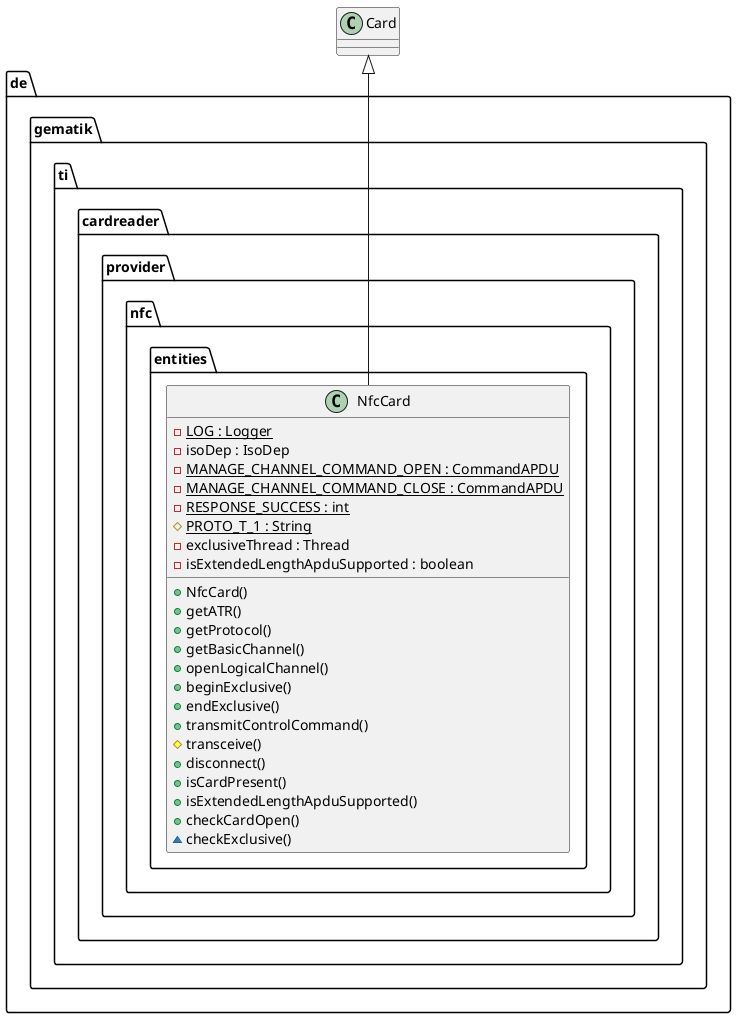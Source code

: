 @startuml


    package de.gematik.ti.cardreader.provider.nfc.entities {
      class NfcCard {
                {static} - LOG : Logger
                - isoDep : IsoDep
                {static} - MANAGE_CHANNEL_COMMAND_OPEN : CommandAPDU
                {static} - MANAGE_CHANNEL_COMMAND_CLOSE : CommandAPDU
                {static} - RESPONSE_SUCCESS : int
                {static} # PROTO_T_1 : String
                - exclusiveThread : Thread
                - isExtendedLengthApduSupported : boolean
                + NfcCard()
                + getATR()
                + getProtocol()
                + getBasicChannel()
                + openLogicalChannel()
                + beginExclusive()
                + endExclusive()
                + transmitControlCommand()
                # transceive()
                + disconnect()
                + isCardPresent()
                + isExtendedLengthApduSupported()
                + checkCardOpen()
                ~ checkExclusive()
      }
    }

  NfcCard -up-|> Card

@enduml

